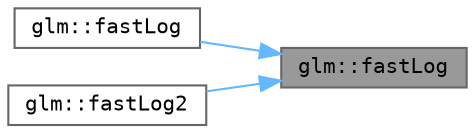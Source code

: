 digraph "glm::fastLog"
{
 // LATEX_PDF_SIZE
  bgcolor="transparent";
  edge [fontname=Terminal,fontsize=10,labelfontname=Helvetica,labelfontsize=10];
  node [fontname=Terminal,fontsize=10,shape=box,height=0.2,width=0.4];
  rankdir="RL";
  Node1 [label="glm::fastLog",height=0.2,width=0.4,color="gray40", fillcolor="grey60", style="filled", fontcolor="black",tooltip=" "];
  Node1 -> Node2 [dir="back",color="steelblue1",style="solid"];
  Node2 [label="glm::fastLog",height=0.2,width=0.4,color="grey40", fillcolor="white", style="filled",URL="$group__gtx__fast__exponential.html#ga9eb79aa9323a1ecc7ce5f5eaf1319e4f",tooltip=" "];
  Node1 -> Node3 [dir="back",color="steelblue1",style="solid"];
  Node3 [label="glm::fastLog2",height=0.2,width=0.4,color="grey40", fillcolor="white", style="filled",URL="$namespaceglm.html#ae4f91aa04733368c8e55da6e592005d8",tooltip=" "];
}
